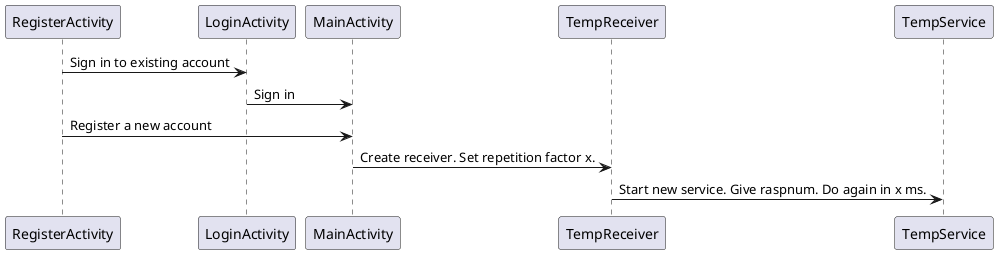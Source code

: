 @startuml

RegisterActivity -> LoginActivity: Sign in to existing account
LoginActivity -> MainActivity: Sign in
RegisterActivity -> MainActivity: Register a new account
MainActivity -> TempReceiver: Create receiver. Set repetition factor x.
TempReceiver -> TempService: Start new service. Give raspnum. Do again in x ms.
@enduml
